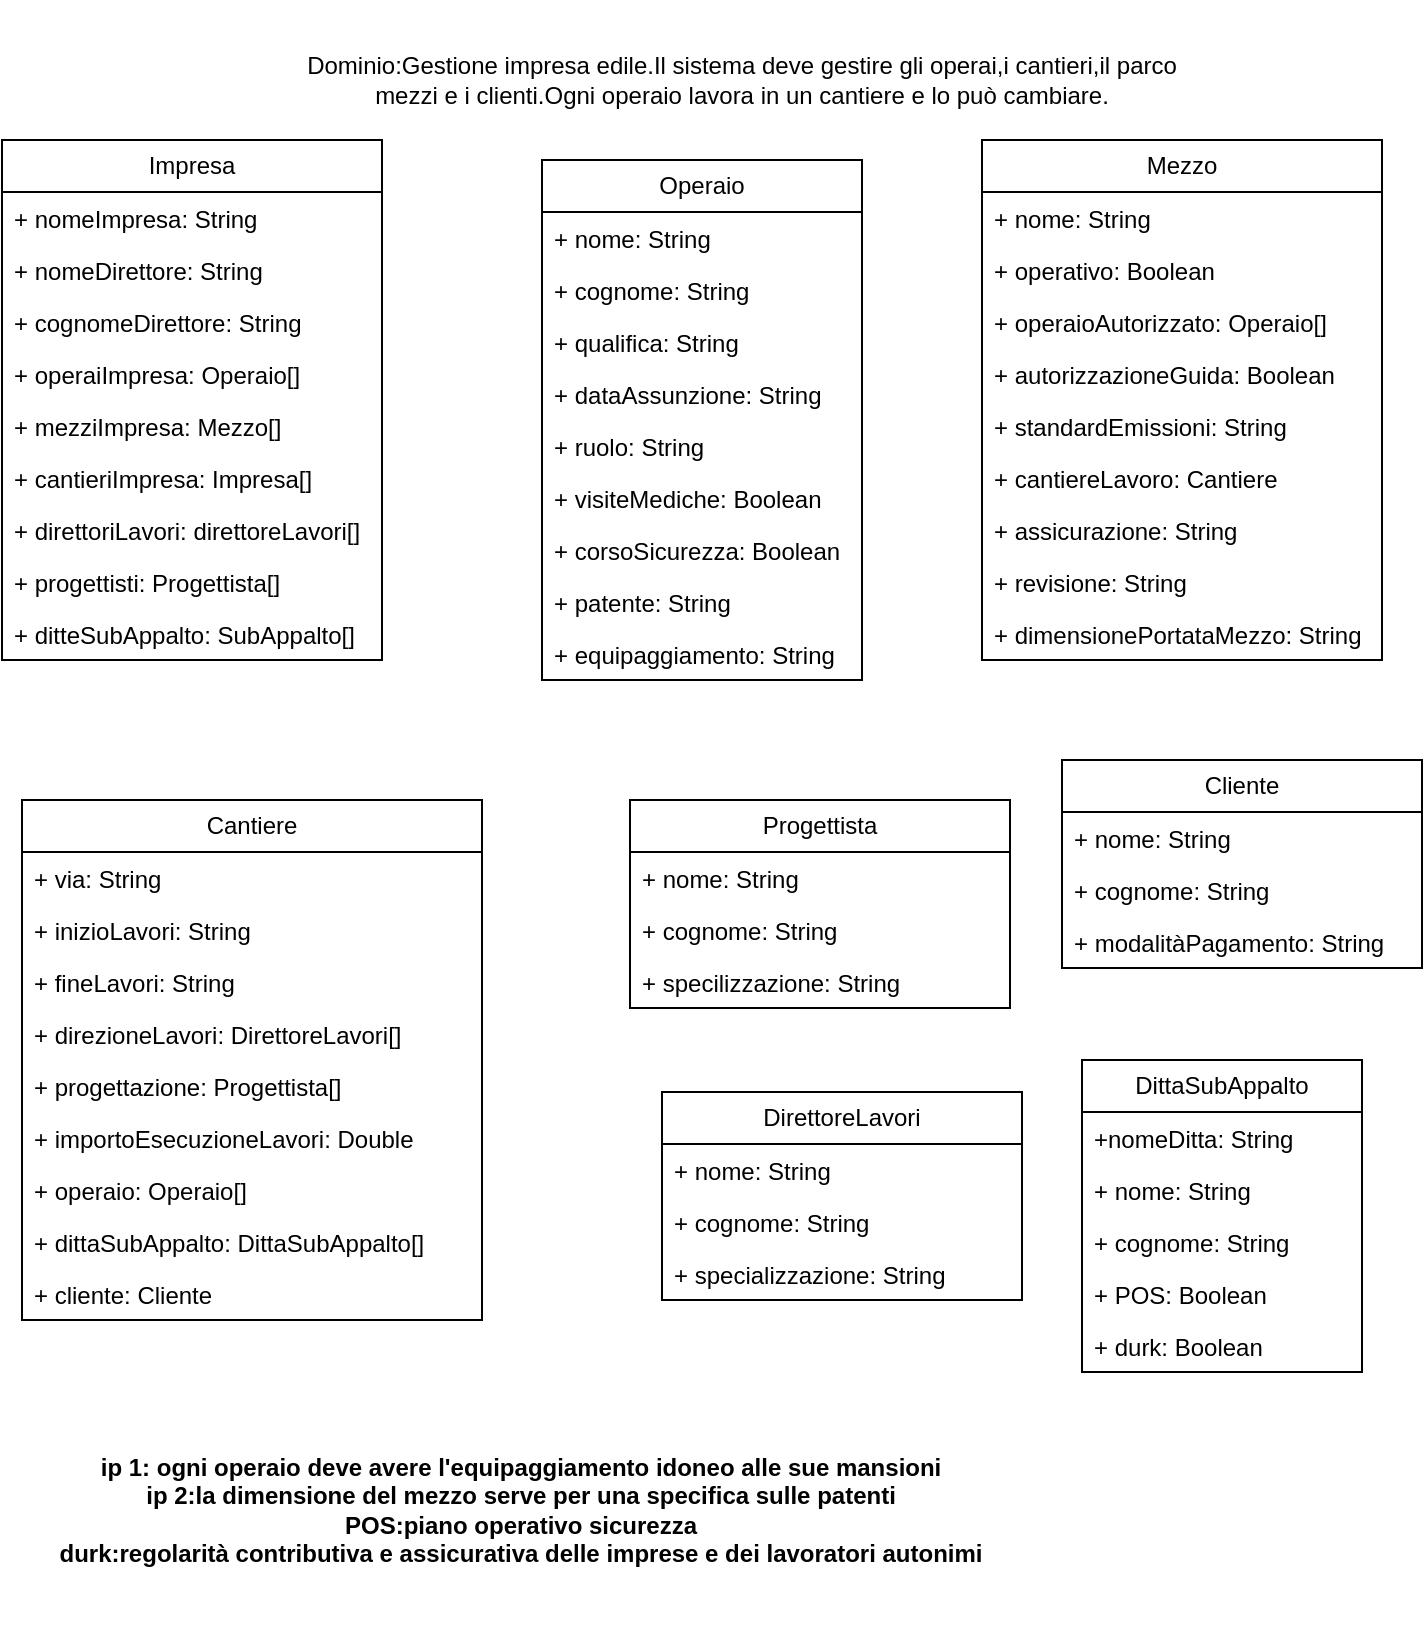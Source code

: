 <mxfile version="22.0.6" type="device">
  <diagram id="C5RBs43oDa-KdzZeNtuy" name="Page-1">
    <mxGraphModel dx="1050" dy="534" grid="1" gridSize="10" guides="1" tooltips="1" connect="1" arrows="1" fold="1" page="1" pageScale="1" pageWidth="827" pageHeight="1169" math="0" shadow="0">
      <root>
        <mxCell id="WIyWlLk6GJQsqaUBKTNV-0" />
        <mxCell id="WIyWlLk6GJQsqaUBKTNV-1" parent="WIyWlLk6GJQsqaUBKTNV-0" />
        <mxCell id="a-JY24P_vWRRZirOWytJ-0" value="Dominio:Gestione impresa edile.Il sistema deve gestire gli operai,i cantieri,il parco mezzi e i clienti.Ogni operaio lavora in un cantiere e lo può cambiare." style="text;html=1;strokeColor=none;fillColor=none;align=center;verticalAlign=middle;whiteSpace=wrap;rounded=0;" parent="WIyWlLk6GJQsqaUBKTNV-1" vertex="1">
          <mxGeometry x="240" y="20" width="460" height="80" as="geometry" />
        </mxCell>
        <mxCell id="a-JY24P_vWRRZirOWytJ-1" value="Operaio" style="swimlane;fontStyle=0;childLayout=stackLayout;horizontal=1;startSize=26;fillColor=none;horizontalStack=0;resizeParent=1;resizeParentMax=0;resizeLast=0;collapsible=1;marginBottom=0;whiteSpace=wrap;html=1;" parent="WIyWlLk6GJQsqaUBKTNV-1" vertex="1">
          <mxGeometry x="370" y="100" width="160" height="260" as="geometry" />
        </mxCell>
        <mxCell id="a-JY24P_vWRRZirOWytJ-2" value="+ nome: String" style="text;strokeColor=none;fillColor=none;align=left;verticalAlign=top;spacingLeft=4;spacingRight=4;overflow=hidden;rotatable=0;points=[[0,0.5],[1,0.5]];portConstraint=eastwest;whiteSpace=wrap;html=1;" parent="a-JY24P_vWRRZirOWytJ-1" vertex="1">
          <mxGeometry y="26" width="160" height="26" as="geometry" />
        </mxCell>
        <mxCell id="a-JY24P_vWRRZirOWytJ-3" value="+ cognome: String" style="text;strokeColor=none;fillColor=none;align=left;verticalAlign=top;spacingLeft=4;spacingRight=4;overflow=hidden;rotatable=0;points=[[0,0.5],[1,0.5]];portConstraint=eastwest;whiteSpace=wrap;html=1;" parent="a-JY24P_vWRRZirOWytJ-1" vertex="1">
          <mxGeometry y="52" width="160" height="26" as="geometry" />
        </mxCell>
        <mxCell id="a-JY24P_vWRRZirOWytJ-4" value="+ qualifica: String" style="text;strokeColor=none;fillColor=none;align=left;verticalAlign=top;spacingLeft=4;spacingRight=4;overflow=hidden;rotatable=0;points=[[0,0.5],[1,0.5]];portConstraint=eastwest;whiteSpace=wrap;html=1;" parent="a-JY24P_vWRRZirOWytJ-1" vertex="1">
          <mxGeometry y="78" width="160" height="26" as="geometry" />
        </mxCell>
        <mxCell id="a-JY24P_vWRRZirOWytJ-25" value="+ dataAssunzione: String" style="text;strokeColor=none;fillColor=none;align=left;verticalAlign=top;spacingLeft=4;spacingRight=4;overflow=hidden;rotatable=0;points=[[0,0.5],[1,0.5]];portConstraint=eastwest;whiteSpace=wrap;html=1;" parent="a-JY24P_vWRRZirOWytJ-1" vertex="1">
          <mxGeometry y="104" width="160" height="26" as="geometry" />
        </mxCell>
        <mxCell id="a-JY24P_vWRRZirOWytJ-26" value="+ ruolo: String" style="text;strokeColor=none;fillColor=none;align=left;verticalAlign=top;spacingLeft=4;spacingRight=4;overflow=hidden;rotatable=0;points=[[0,0.5],[1,0.5]];portConstraint=eastwest;whiteSpace=wrap;html=1;" parent="a-JY24P_vWRRZirOWytJ-1" vertex="1">
          <mxGeometry y="130" width="160" height="26" as="geometry" />
        </mxCell>
        <mxCell id="a-JY24P_vWRRZirOWytJ-31" value="+ visiteMediche: Boolean" style="text;strokeColor=none;fillColor=none;align=left;verticalAlign=top;spacingLeft=4;spacingRight=4;overflow=hidden;rotatable=0;points=[[0,0.5],[1,0.5]];portConstraint=eastwest;whiteSpace=wrap;html=1;" parent="a-JY24P_vWRRZirOWytJ-1" vertex="1">
          <mxGeometry y="156" width="160" height="26" as="geometry" />
        </mxCell>
        <mxCell id="a-JY24P_vWRRZirOWytJ-32" value="+ corsoSicurezza: Boolean" style="text;strokeColor=none;fillColor=none;align=left;verticalAlign=top;spacingLeft=4;spacingRight=4;overflow=hidden;rotatable=0;points=[[0,0.5],[1,0.5]];portConstraint=eastwest;whiteSpace=wrap;html=1;" parent="a-JY24P_vWRRZirOWytJ-1" vertex="1">
          <mxGeometry y="182" width="160" height="26" as="geometry" />
        </mxCell>
        <mxCell id="a-JY24P_vWRRZirOWytJ-34" value="+ patente: String" style="text;strokeColor=none;fillColor=none;align=left;verticalAlign=top;spacingLeft=4;spacingRight=4;overflow=hidden;rotatable=0;points=[[0,0.5],[1,0.5]];portConstraint=eastwest;whiteSpace=wrap;html=1;" parent="a-JY24P_vWRRZirOWytJ-1" vertex="1">
          <mxGeometry y="208" width="160" height="26" as="geometry" />
        </mxCell>
        <mxCell id="a-JY24P_vWRRZirOWytJ-35" value="+ equipaggiamento: String" style="text;strokeColor=none;fillColor=none;align=left;verticalAlign=top;spacingLeft=4;spacingRight=4;overflow=hidden;rotatable=0;points=[[0,0.5],[1,0.5]];portConstraint=eastwest;whiteSpace=wrap;html=1;" parent="a-JY24P_vWRRZirOWytJ-1" vertex="1">
          <mxGeometry y="234" width="160" height="26" as="geometry" />
        </mxCell>
        <mxCell id="a-JY24P_vWRRZirOWytJ-5" value="Mezzo" style="swimlane;fontStyle=0;childLayout=stackLayout;horizontal=1;startSize=26;fillColor=none;horizontalStack=0;resizeParent=1;resizeParentMax=0;resizeLast=0;collapsible=1;marginBottom=0;whiteSpace=wrap;html=1;" parent="WIyWlLk6GJQsqaUBKTNV-1" vertex="1">
          <mxGeometry x="590" y="90" width="200" height="260" as="geometry" />
        </mxCell>
        <mxCell id="a-JY24P_vWRRZirOWytJ-6" value="+ nome: String" style="text;strokeColor=none;fillColor=none;align=left;verticalAlign=top;spacingLeft=4;spacingRight=4;overflow=hidden;rotatable=0;points=[[0,0.5],[1,0.5]];portConstraint=eastwest;whiteSpace=wrap;html=1;" parent="a-JY24P_vWRRZirOWytJ-5" vertex="1">
          <mxGeometry y="26" width="200" height="26" as="geometry" />
        </mxCell>
        <mxCell id="a-JY24P_vWRRZirOWytJ-7" value="+ operativo: Boolean" style="text;strokeColor=none;fillColor=none;align=left;verticalAlign=top;spacingLeft=4;spacingRight=4;overflow=hidden;rotatable=0;points=[[0,0.5],[1,0.5]];portConstraint=eastwest;whiteSpace=wrap;html=1;" parent="a-JY24P_vWRRZirOWytJ-5" vertex="1">
          <mxGeometry y="52" width="200" height="26" as="geometry" />
        </mxCell>
        <mxCell id="a-JY24P_vWRRZirOWytJ-8" value="+ operaioAutorizzato: Operaio[]&amp;nbsp;" style="text;strokeColor=none;fillColor=none;align=left;verticalAlign=top;spacingLeft=4;spacingRight=4;overflow=hidden;rotatable=0;points=[[0,0.5],[1,0.5]];portConstraint=eastwest;whiteSpace=wrap;html=1;" parent="a-JY24P_vWRRZirOWytJ-5" vertex="1">
          <mxGeometry y="78" width="200" height="26" as="geometry" />
        </mxCell>
        <mxCell id="a-JY24P_vWRRZirOWytJ-36" value="+ autorizzazioneGuida: Boolean&amp;nbsp;" style="text;strokeColor=none;fillColor=none;align=left;verticalAlign=top;spacingLeft=4;spacingRight=4;overflow=hidden;rotatable=0;points=[[0,0.5],[1,0.5]];portConstraint=eastwest;whiteSpace=wrap;html=1;" parent="a-JY24P_vWRRZirOWytJ-5" vertex="1">
          <mxGeometry y="104" width="200" height="26" as="geometry" />
        </mxCell>
        <mxCell id="a-JY24P_vWRRZirOWytJ-37" value="+ standardEmissioni: String&amp;nbsp;" style="text;strokeColor=none;fillColor=none;align=left;verticalAlign=top;spacingLeft=4;spacingRight=4;overflow=hidden;rotatable=0;points=[[0,0.5],[1,0.5]];portConstraint=eastwest;whiteSpace=wrap;html=1;" parent="a-JY24P_vWRRZirOWytJ-5" vertex="1">
          <mxGeometry y="130" width="200" height="26" as="geometry" />
        </mxCell>
        <mxCell id="a-JY24P_vWRRZirOWytJ-38" value="+ cantiereLavoro: Cantiere" style="text;strokeColor=none;fillColor=none;align=left;verticalAlign=top;spacingLeft=4;spacingRight=4;overflow=hidden;rotatable=0;points=[[0,0.5],[1,0.5]];portConstraint=eastwest;whiteSpace=wrap;html=1;" parent="a-JY24P_vWRRZirOWytJ-5" vertex="1">
          <mxGeometry y="156" width="200" height="26" as="geometry" />
        </mxCell>
        <mxCell id="a-JY24P_vWRRZirOWytJ-39" value="+ assicurazione: String" style="text;strokeColor=none;fillColor=none;align=left;verticalAlign=top;spacingLeft=4;spacingRight=4;overflow=hidden;rotatable=0;points=[[0,0.5],[1,0.5]];portConstraint=eastwest;whiteSpace=wrap;html=1;" parent="a-JY24P_vWRRZirOWytJ-5" vertex="1">
          <mxGeometry y="182" width="200" height="26" as="geometry" />
        </mxCell>
        <mxCell id="a-JY24P_vWRRZirOWytJ-40" value="+ revisione: String" style="text;strokeColor=none;fillColor=none;align=left;verticalAlign=top;spacingLeft=4;spacingRight=4;overflow=hidden;rotatable=0;points=[[0,0.5],[1,0.5]];portConstraint=eastwest;whiteSpace=wrap;html=1;" parent="a-JY24P_vWRRZirOWytJ-5" vertex="1">
          <mxGeometry y="208" width="200" height="26" as="geometry" />
        </mxCell>
        <mxCell id="a-JY24P_vWRRZirOWytJ-41" value="+ dimensionePortataMezzo: String" style="text;strokeColor=none;fillColor=none;align=left;verticalAlign=top;spacingLeft=4;spacingRight=4;overflow=hidden;rotatable=0;points=[[0,0.5],[1,0.5]];portConstraint=eastwest;whiteSpace=wrap;html=1;" parent="a-JY24P_vWRRZirOWytJ-5" vertex="1">
          <mxGeometry y="234" width="200" height="26" as="geometry" />
        </mxCell>
        <mxCell id="a-JY24P_vWRRZirOWytJ-9" value="Cliente" style="swimlane;fontStyle=0;childLayout=stackLayout;horizontal=1;startSize=26;fillColor=none;horizontalStack=0;resizeParent=1;resizeParentMax=0;resizeLast=0;collapsible=1;marginBottom=0;whiteSpace=wrap;html=1;" parent="WIyWlLk6GJQsqaUBKTNV-1" vertex="1">
          <mxGeometry x="630" y="400" width="180" height="104" as="geometry" />
        </mxCell>
        <mxCell id="a-JY24P_vWRRZirOWytJ-10" value="+ nome: String" style="text;strokeColor=none;fillColor=none;align=left;verticalAlign=top;spacingLeft=4;spacingRight=4;overflow=hidden;rotatable=0;points=[[0,0.5],[1,0.5]];portConstraint=eastwest;whiteSpace=wrap;html=1;" parent="a-JY24P_vWRRZirOWytJ-9" vertex="1">
          <mxGeometry y="26" width="180" height="26" as="geometry" />
        </mxCell>
        <mxCell id="a-JY24P_vWRRZirOWytJ-11" value="+ cognome: String" style="text;strokeColor=none;fillColor=none;align=left;verticalAlign=top;spacingLeft=4;spacingRight=4;overflow=hidden;rotatable=0;points=[[0,0.5],[1,0.5]];portConstraint=eastwest;whiteSpace=wrap;html=1;" parent="a-JY24P_vWRRZirOWytJ-9" vertex="1">
          <mxGeometry y="52" width="180" height="26" as="geometry" />
        </mxCell>
        <mxCell id="a-JY24P_vWRRZirOWytJ-54" value="+ modalitàPagamento: String&amp;nbsp;" style="text;strokeColor=none;fillColor=none;align=left;verticalAlign=top;spacingLeft=4;spacingRight=4;overflow=hidden;rotatable=0;points=[[0,0.5],[1,0.5]];portConstraint=eastwest;whiteSpace=wrap;html=1;" parent="a-JY24P_vWRRZirOWytJ-9" vertex="1">
          <mxGeometry y="78" width="180" height="26" as="geometry" />
        </mxCell>
        <mxCell id="a-JY24P_vWRRZirOWytJ-13" value="Cantiere" style="swimlane;fontStyle=0;childLayout=stackLayout;horizontal=1;startSize=26;fillColor=none;horizontalStack=0;resizeParent=1;resizeParentMax=0;resizeLast=0;collapsible=1;marginBottom=0;whiteSpace=wrap;html=1;" parent="WIyWlLk6GJQsqaUBKTNV-1" vertex="1">
          <mxGeometry x="110" y="420" width="230" height="260" as="geometry" />
        </mxCell>
        <mxCell id="a-JY24P_vWRRZirOWytJ-14" value="+ via: String" style="text;strokeColor=none;fillColor=none;align=left;verticalAlign=top;spacingLeft=4;spacingRight=4;overflow=hidden;rotatable=0;points=[[0,0.5],[1,0.5]];portConstraint=eastwest;whiteSpace=wrap;html=1;" parent="a-JY24P_vWRRZirOWytJ-13" vertex="1">
          <mxGeometry y="26" width="230" height="26" as="geometry" />
        </mxCell>
        <mxCell id="a-JY24P_vWRRZirOWytJ-15" value="+ inizioLavori: String" style="text;strokeColor=none;fillColor=none;align=left;verticalAlign=top;spacingLeft=4;spacingRight=4;overflow=hidden;rotatable=0;points=[[0,0.5],[1,0.5]];portConstraint=eastwest;whiteSpace=wrap;html=1;" parent="a-JY24P_vWRRZirOWytJ-13" vertex="1">
          <mxGeometry y="52" width="230" height="26" as="geometry" />
        </mxCell>
        <mxCell id="a-JY24P_vWRRZirOWytJ-16" value="+ fineLavori: String" style="text;strokeColor=none;fillColor=none;align=left;verticalAlign=top;spacingLeft=4;spacingRight=4;overflow=hidden;rotatable=0;points=[[0,0.5],[1,0.5]];portConstraint=eastwest;whiteSpace=wrap;html=1;" parent="a-JY24P_vWRRZirOWytJ-13" vertex="1">
          <mxGeometry y="78" width="230" height="26" as="geometry" />
        </mxCell>
        <mxCell id="a-JY24P_vWRRZirOWytJ-42" value="+ direzioneLavori: DirettoreLavori[]" style="text;strokeColor=none;fillColor=none;align=left;verticalAlign=top;spacingLeft=4;spacingRight=4;overflow=hidden;rotatable=0;points=[[0,0.5],[1,0.5]];portConstraint=eastwest;whiteSpace=wrap;html=1;" parent="a-JY24P_vWRRZirOWytJ-13" vertex="1">
          <mxGeometry y="104" width="230" height="26" as="geometry" />
        </mxCell>
        <mxCell id="a-JY24P_vWRRZirOWytJ-52" value="+ progettazione: Progettista[]" style="text;strokeColor=none;fillColor=none;align=left;verticalAlign=top;spacingLeft=4;spacingRight=4;overflow=hidden;rotatable=0;points=[[0,0.5],[1,0.5]];portConstraint=eastwest;whiteSpace=wrap;html=1;" parent="a-JY24P_vWRRZirOWytJ-13" vertex="1">
          <mxGeometry y="130" width="230" height="26" as="geometry" />
        </mxCell>
        <mxCell id="a-JY24P_vWRRZirOWytJ-43" value="+ importoEsecuzioneLavori: Double" style="text;strokeColor=none;fillColor=none;align=left;verticalAlign=top;spacingLeft=4;spacingRight=4;overflow=hidden;rotatable=0;points=[[0,0.5],[1,0.5]];portConstraint=eastwest;whiteSpace=wrap;html=1;" parent="a-JY24P_vWRRZirOWytJ-13" vertex="1">
          <mxGeometry y="156" width="230" height="26" as="geometry" />
        </mxCell>
        <mxCell id="a-JY24P_vWRRZirOWytJ-44" value="+ operaio: Operaio[]" style="text;strokeColor=none;fillColor=none;align=left;verticalAlign=top;spacingLeft=4;spacingRight=4;overflow=hidden;rotatable=0;points=[[0,0.5],[1,0.5]];portConstraint=eastwest;whiteSpace=wrap;html=1;" parent="a-JY24P_vWRRZirOWytJ-13" vertex="1">
          <mxGeometry y="182" width="230" height="26" as="geometry" />
        </mxCell>
        <mxCell id="a-JY24P_vWRRZirOWytJ-45" value="+ dittaSubAppalto: DittaSubAppalto[]" style="text;strokeColor=none;fillColor=none;align=left;verticalAlign=top;spacingLeft=4;spacingRight=4;overflow=hidden;rotatable=0;points=[[0,0.5],[1,0.5]];portConstraint=eastwest;whiteSpace=wrap;html=1;" parent="a-JY24P_vWRRZirOWytJ-13" vertex="1">
          <mxGeometry y="208" width="230" height="26" as="geometry" />
        </mxCell>
        <mxCell id="a-JY24P_vWRRZirOWytJ-53" value="+ cliente: Cliente" style="text;strokeColor=none;fillColor=none;align=left;verticalAlign=top;spacingLeft=4;spacingRight=4;overflow=hidden;rotatable=0;points=[[0,0.5],[1,0.5]];portConstraint=eastwest;whiteSpace=wrap;html=1;" parent="a-JY24P_vWRRZirOWytJ-13" vertex="1">
          <mxGeometry y="234" width="230" height="26" as="geometry" />
        </mxCell>
        <mxCell id="a-JY24P_vWRRZirOWytJ-17" value="Progettista" style="swimlane;fontStyle=0;childLayout=stackLayout;horizontal=1;startSize=26;fillColor=none;horizontalStack=0;resizeParent=1;resizeParentMax=0;resizeLast=0;collapsible=1;marginBottom=0;whiteSpace=wrap;html=1;" parent="WIyWlLk6GJQsqaUBKTNV-1" vertex="1">
          <mxGeometry x="414" y="420" width="190" height="104" as="geometry" />
        </mxCell>
        <mxCell id="a-JY24P_vWRRZirOWytJ-18" value="+ nome: String" style="text;strokeColor=none;fillColor=none;align=left;verticalAlign=top;spacingLeft=4;spacingRight=4;overflow=hidden;rotatable=0;points=[[0,0.5],[1,0.5]];portConstraint=eastwest;whiteSpace=wrap;html=1;" parent="a-JY24P_vWRRZirOWytJ-17" vertex="1">
          <mxGeometry y="26" width="190" height="26" as="geometry" />
        </mxCell>
        <mxCell id="a-JY24P_vWRRZirOWytJ-19" value="+ cognome: String" style="text;strokeColor=none;fillColor=none;align=left;verticalAlign=top;spacingLeft=4;spacingRight=4;overflow=hidden;rotatable=0;points=[[0,0.5],[1,0.5]];portConstraint=eastwest;whiteSpace=wrap;html=1;" parent="a-JY24P_vWRRZirOWytJ-17" vertex="1">
          <mxGeometry y="52" width="190" height="26" as="geometry" />
        </mxCell>
        <mxCell id="a-JY24P_vWRRZirOWytJ-20" value="+ specilizzazione: String" style="text;strokeColor=none;fillColor=none;align=left;verticalAlign=top;spacingLeft=4;spacingRight=4;overflow=hidden;rotatable=0;points=[[0,0.5],[1,0.5]];portConstraint=eastwest;whiteSpace=wrap;html=1;" parent="a-JY24P_vWRRZirOWytJ-17" vertex="1">
          <mxGeometry y="78" width="190" height="26" as="geometry" />
        </mxCell>
        <mxCell id="a-JY24P_vWRRZirOWytJ-27" value="DirettoreLavori" style="swimlane;fontStyle=0;childLayout=stackLayout;horizontal=1;startSize=26;fillColor=none;horizontalStack=0;resizeParent=1;resizeParentMax=0;resizeLast=0;collapsible=1;marginBottom=0;whiteSpace=wrap;html=1;" parent="WIyWlLk6GJQsqaUBKTNV-1" vertex="1">
          <mxGeometry x="430" y="566" width="180" height="104" as="geometry" />
        </mxCell>
        <mxCell id="a-JY24P_vWRRZirOWytJ-28" value="+ nome: String" style="text;strokeColor=none;fillColor=none;align=left;verticalAlign=top;spacingLeft=4;spacingRight=4;overflow=hidden;rotatable=0;points=[[0,0.5],[1,0.5]];portConstraint=eastwest;whiteSpace=wrap;html=1;" parent="a-JY24P_vWRRZirOWytJ-27" vertex="1">
          <mxGeometry y="26" width="180" height="26" as="geometry" />
        </mxCell>
        <mxCell id="a-JY24P_vWRRZirOWytJ-29" value="+ cognome: String" style="text;strokeColor=none;fillColor=none;align=left;verticalAlign=top;spacingLeft=4;spacingRight=4;overflow=hidden;rotatable=0;points=[[0,0.5],[1,0.5]];portConstraint=eastwest;whiteSpace=wrap;html=1;" parent="a-JY24P_vWRRZirOWytJ-27" vertex="1">
          <mxGeometry y="52" width="180" height="26" as="geometry" />
        </mxCell>
        <mxCell id="a-JY24P_vWRRZirOWytJ-30" value="+ specializzazione: String" style="text;strokeColor=none;fillColor=none;align=left;verticalAlign=top;spacingLeft=4;spacingRight=4;overflow=hidden;rotatable=0;points=[[0,0.5],[1,0.5]];portConstraint=eastwest;whiteSpace=wrap;html=1;" parent="a-JY24P_vWRRZirOWytJ-27" vertex="1">
          <mxGeometry y="78" width="180" height="26" as="geometry" />
        </mxCell>
        <mxCell id="a-JY24P_vWRRZirOWytJ-33" value="ip 1: ogni operaio deve avere l&#39;equipaggiamento idoneo alle sue mansioni&lt;br&gt;ip 2:la dimensione del mezzo serve per una specifica sulle patenti&lt;br&gt;POS:piano operativo sicurezza&lt;br&gt;durk:regolarità contributiva e assicurativa delle imprese e dei lavoratori autonimi" style="text;align=center;fontStyle=1;verticalAlign=middle;spacingLeft=3;spacingRight=3;strokeColor=none;rotatable=0;points=[[0,0.5],[1,0.5]];portConstraint=eastwest;html=1;" parent="WIyWlLk6GJQsqaUBKTNV-1" vertex="1">
          <mxGeometry x="114" y="710" width="490" height="130" as="geometry" />
        </mxCell>
        <mxCell id="a-JY24P_vWRRZirOWytJ-46" value="DittaSubAppalto" style="swimlane;fontStyle=0;childLayout=stackLayout;horizontal=1;startSize=26;fillColor=none;horizontalStack=0;resizeParent=1;resizeParentMax=0;resizeLast=0;collapsible=1;marginBottom=0;whiteSpace=wrap;html=1;" parent="WIyWlLk6GJQsqaUBKTNV-1" vertex="1">
          <mxGeometry x="640" y="550" width="140" height="156" as="geometry" />
        </mxCell>
        <mxCell id="a-JY24P_vWRRZirOWytJ-50" value="+nomeDitta: String" style="text;strokeColor=none;fillColor=none;align=left;verticalAlign=top;spacingLeft=4;spacingRight=4;overflow=hidden;rotatable=0;points=[[0,0.5],[1,0.5]];portConstraint=eastwest;whiteSpace=wrap;html=1;" parent="a-JY24P_vWRRZirOWytJ-46" vertex="1">
          <mxGeometry y="26" width="140" height="26" as="geometry" />
        </mxCell>
        <mxCell id="a-JY24P_vWRRZirOWytJ-47" value="+ nome: String" style="text;strokeColor=none;fillColor=none;align=left;verticalAlign=top;spacingLeft=4;spacingRight=4;overflow=hidden;rotatable=0;points=[[0,0.5],[1,0.5]];portConstraint=eastwest;whiteSpace=wrap;html=1;" parent="a-JY24P_vWRRZirOWytJ-46" vertex="1">
          <mxGeometry y="52" width="140" height="26" as="geometry" />
        </mxCell>
        <mxCell id="a-JY24P_vWRRZirOWytJ-48" value="+ cognome: String" style="text;strokeColor=none;fillColor=none;align=left;verticalAlign=top;spacingLeft=4;spacingRight=4;overflow=hidden;rotatable=0;points=[[0,0.5],[1,0.5]];portConstraint=eastwest;whiteSpace=wrap;html=1;" parent="a-JY24P_vWRRZirOWytJ-46" vertex="1">
          <mxGeometry y="78" width="140" height="26" as="geometry" />
        </mxCell>
        <mxCell id="a-JY24P_vWRRZirOWytJ-49" value="+ POS: Boolean" style="text;strokeColor=none;fillColor=none;align=left;verticalAlign=top;spacingLeft=4;spacingRight=4;overflow=hidden;rotatable=0;points=[[0,0.5],[1,0.5]];portConstraint=eastwest;whiteSpace=wrap;html=1;" parent="a-JY24P_vWRRZirOWytJ-46" vertex="1">
          <mxGeometry y="104" width="140" height="26" as="geometry" />
        </mxCell>
        <mxCell id="a-JY24P_vWRRZirOWytJ-51" value="+ durk: Boolean" style="text;strokeColor=none;fillColor=none;align=left;verticalAlign=top;spacingLeft=4;spacingRight=4;overflow=hidden;rotatable=0;points=[[0,0.5],[1,0.5]];portConstraint=eastwest;whiteSpace=wrap;html=1;" parent="a-JY24P_vWRRZirOWytJ-46" vertex="1">
          <mxGeometry y="130" width="140" height="26" as="geometry" />
        </mxCell>
        <mxCell id="a-JY24P_vWRRZirOWytJ-55" value="Impresa" style="swimlane;fontStyle=0;childLayout=stackLayout;horizontal=1;startSize=26;fillColor=none;horizontalStack=0;resizeParent=1;resizeParentMax=0;resizeLast=0;collapsible=1;marginBottom=0;whiteSpace=wrap;html=1;" parent="WIyWlLk6GJQsqaUBKTNV-1" vertex="1">
          <mxGeometry x="100" y="90" width="190" height="260" as="geometry" />
        </mxCell>
        <mxCell id="a-JY24P_vWRRZirOWytJ-56" value="+ nomeImpresa: String" style="text;strokeColor=none;fillColor=none;align=left;verticalAlign=top;spacingLeft=4;spacingRight=4;overflow=hidden;rotatable=0;points=[[0,0.5],[1,0.5]];portConstraint=eastwest;whiteSpace=wrap;html=1;" parent="a-JY24P_vWRRZirOWytJ-55" vertex="1">
          <mxGeometry y="26" width="190" height="26" as="geometry" />
        </mxCell>
        <mxCell id="a-JY24P_vWRRZirOWytJ-57" value="+ nomeDirettore: String" style="text;strokeColor=none;fillColor=none;align=left;verticalAlign=top;spacingLeft=4;spacingRight=4;overflow=hidden;rotatable=0;points=[[0,0.5],[1,0.5]];portConstraint=eastwest;whiteSpace=wrap;html=1;" parent="a-JY24P_vWRRZirOWytJ-55" vertex="1">
          <mxGeometry y="52" width="190" height="26" as="geometry" />
        </mxCell>
        <mxCell id="a-JY24P_vWRRZirOWytJ-58" value="+ cognomeDirettore: String" style="text;strokeColor=none;fillColor=none;align=left;verticalAlign=top;spacingLeft=4;spacingRight=4;overflow=hidden;rotatable=0;points=[[0,0.5],[1,0.5]];portConstraint=eastwest;whiteSpace=wrap;html=1;" parent="a-JY24P_vWRRZirOWytJ-55" vertex="1">
          <mxGeometry y="78" width="190" height="26" as="geometry" />
        </mxCell>
        <mxCell id="a-JY24P_vWRRZirOWytJ-59" value="+ operaiImpresa: Operaio[]" style="text;strokeColor=none;fillColor=none;align=left;verticalAlign=top;spacingLeft=4;spacingRight=4;overflow=hidden;rotatable=0;points=[[0,0.5],[1,0.5]];portConstraint=eastwest;whiteSpace=wrap;html=1;" parent="a-JY24P_vWRRZirOWytJ-55" vertex="1">
          <mxGeometry y="104" width="190" height="26" as="geometry" />
        </mxCell>
        <mxCell id="a-JY24P_vWRRZirOWytJ-60" value="+ mezziImpresa: Mezzo[]" style="text;strokeColor=none;fillColor=none;align=left;verticalAlign=top;spacingLeft=4;spacingRight=4;overflow=hidden;rotatable=0;points=[[0,0.5],[1,0.5]];portConstraint=eastwest;whiteSpace=wrap;html=1;" parent="a-JY24P_vWRRZirOWytJ-55" vertex="1">
          <mxGeometry y="130" width="190" height="26" as="geometry" />
        </mxCell>
        <mxCell id="a-JY24P_vWRRZirOWytJ-61" value="+ cantieriImpresa: Impresa[]" style="text;strokeColor=none;fillColor=none;align=left;verticalAlign=top;spacingLeft=4;spacingRight=4;overflow=hidden;rotatable=0;points=[[0,0.5],[1,0.5]];portConstraint=eastwest;whiteSpace=wrap;html=1;" parent="a-JY24P_vWRRZirOWytJ-55" vertex="1">
          <mxGeometry y="156" width="190" height="26" as="geometry" />
        </mxCell>
        <mxCell id="a-JY24P_vWRRZirOWytJ-62" value="+ direttoriLavori: direttoreLavori[]" style="text;strokeColor=none;fillColor=none;align=left;verticalAlign=top;spacingLeft=4;spacingRight=4;overflow=hidden;rotatable=0;points=[[0,0.5],[1,0.5]];portConstraint=eastwest;whiteSpace=wrap;html=1;" parent="a-JY24P_vWRRZirOWytJ-55" vertex="1">
          <mxGeometry y="182" width="190" height="26" as="geometry" />
        </mxCell>
        <mxCell id="a-JY24P_vWRRZirOWytJ-63" value="+ progettisti: Progettista[]" style="text;strokeColor=none;fillColor=none;align=left;verticalAlign=top;spacingLeft=4;spacingRight=4;overflow=hidden;rotatable=0;points=[[0,0.5],[1,0.5]];portConstraint=eastwest;whiteSpace=wrap;html=1;" parent="a-JY24P_vWRRZirOWytJ-55" vertex="1">
          <mxGeometry y="208" width="190" height="26" as="geometry" />
        </mxCell>
        <mxCell id="a-JY24P_vWRRZirOWytJ-64" value="+ ditteSubAppalto: SubAppalto[]" style="text;strokeColor=none;fillColor=none;align=left;verticalAlign=top;spacingLeft=4;spacingRight=4;overflow=hidden;rotatable=0;points=[[0,0.5],[1,0.5]];portConstraint=eastwest;whiteSpace=wrap;html=1;" parent="a-JY24P_vWRRZirOWytJ-55" vertex="1">
          <mxGeometry y="234" width="190" height="26" as="geometry" />
        </mxCell>
      </root>
    </mxGraphModel>
  </diagram>
</mxfile>

